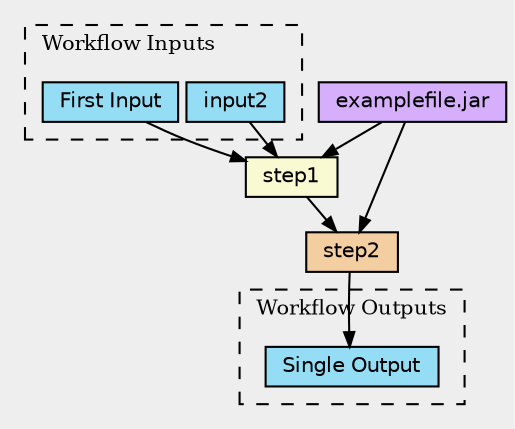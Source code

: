 digraph workflow {
  graph [
    bgcolor = "#eeeeee"
    color = "black"
    fontsize = "10"
    labeljust = "left"
    clusterrank = "local"
    ranksep = "0.22"
    nodesep = "0.05"
  ]
  node [
    fontname = "Helvetica"
    fontsize = "10"
    fontcolor = "black"
    shape = "record"
    height = "0"
    width = "0"
    color = "black"
    fillcolor = "lightgoldenrodyellow"
    style = "filled"
  ];
  edge [
    fontname="Helvetica"
    fontsize="8"
    fontcolor="black"
    color="black"
    arrowsize="0.7"
  ];
  subgraph cluster_inputs {
    rank = "same";
    style = "dashed";
    label = "Workflow Inputs";
    "input2" [fillcolor="#94DDF4"];
    "input1" [fillcolor="#94DDF4",label="First Input";];
  }
  subgraph cluster_outputs {
    rank = "same";
    style = "dashed";
    label = "Workflow Outputs";
    "output" [fillcolor="#94DDF4",label="Single Output";];
  }
  "default1";
  "step2" [fillcolor="#F3CEA1"];
  "step1";
  "step2" -> "output";
  "step1" -> "step2";
  "default1" -> "step2";
  "input1" -> "step1";
  "input2" -> "step1";
  "default1" [label="examplefile.jar", fillcolor="#D5AEFC"]
  "default1" -> "step1";

  // Invisible links to force outputs to be at lowest rank
  "default1" -> "output" [style=invis];
  "step2" -> "output" [style=invis];
  "step1" -> "output" [style=invis];
}
